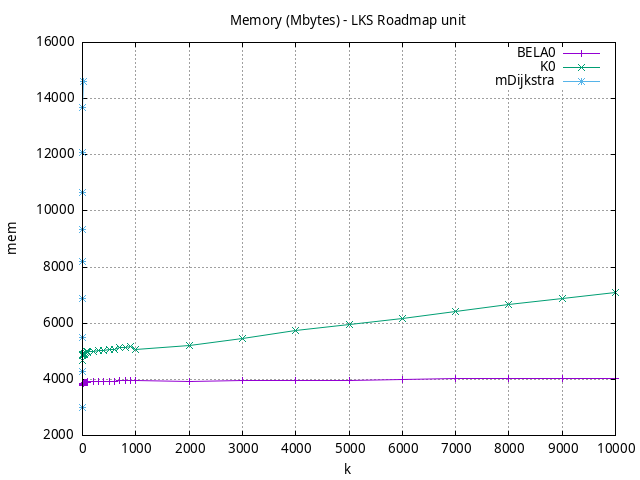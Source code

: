 #!/usr/bin/gnuplot
# -*- coding: utf-8 -*-
#
# results/roadmap/unit/LKS/USA-road-d.LKS.brute-force.mem.gnuplot
#
# Started on 01/09/2024 14:29:10
# Author: Carlos Linares López
set grid
set xlabel "k"
set ylabel "mem"

set title "Memory (Mbytes) - LKS Roadmap unit"

set terminal png enhanced font "Ariel,10"
set output 'USA-road-d.LKS.brute-force.mem.png'

plot "-" title "BELA0"      with linesp, "-" title "K0"      with linesp, "-" title "mDijkstra"      with linesp

	1 3773.41
	2 3831.96
	3 3833.96
	4 3835.96
	5 3837.96
	6 3839.96
	7 3842.44
	8 3844.96
	9 3846.96
	10 3848.96
	20 3851.44
	30 3889.8
	40 3893.0
	50 3893.0
	60 3893.0
	70 3893.0
	80 3893.0
	90 3893.0
	100 3905.88
	200 3907.0
	300 3907.0
	400 3911.32
	500 3921.76
	600 3934.24
	700 3947.24
	800 3959.76
	900 3968.48
	1000 3963.8
	2000 3925.96
	3000 3947.23
	4000 3952.68
	5000 3974.86
	6000 3994.2
	7000 4047.5
	8000 4043.77
	9000 4040.62
	10000 4047.4
end
	1 4663.69
	2 4855.21
	3 4858.14
	4 4860.14
	5 4862.21
	6 4865.14
	7 4867.21
	8 4870.14
	9 4872.14
	10 4874.21
	20 4877.35
	30 4882.49
	40 4905.38
	50 4942.15
	60 4962.01
	70 5005.21
	80 5004.33
	90 4972.37
	100 4977.91
	200 5006.38
	300 5018.21
	400 5020.98
	500 5067.77
	600 5077.78
	700 5117.61
	800 5138.31
	900 5168.52
	1000 5061.93
	2000 5213.15
	3000 5441.22
	4000 5751.53
	5000 5944.89
	6000 6176.51
	7000 6405.41
	8000 6674.91
	9000 6864.21
	10000 7095.82
end
	1 3004.2
	2 4294.31
	3 5502.54
	4 6894.3
	5 8182.34
	6 9340.91
	7 10654.31
	8 12091.53
	9 13691.64
	10 14624.24
end
